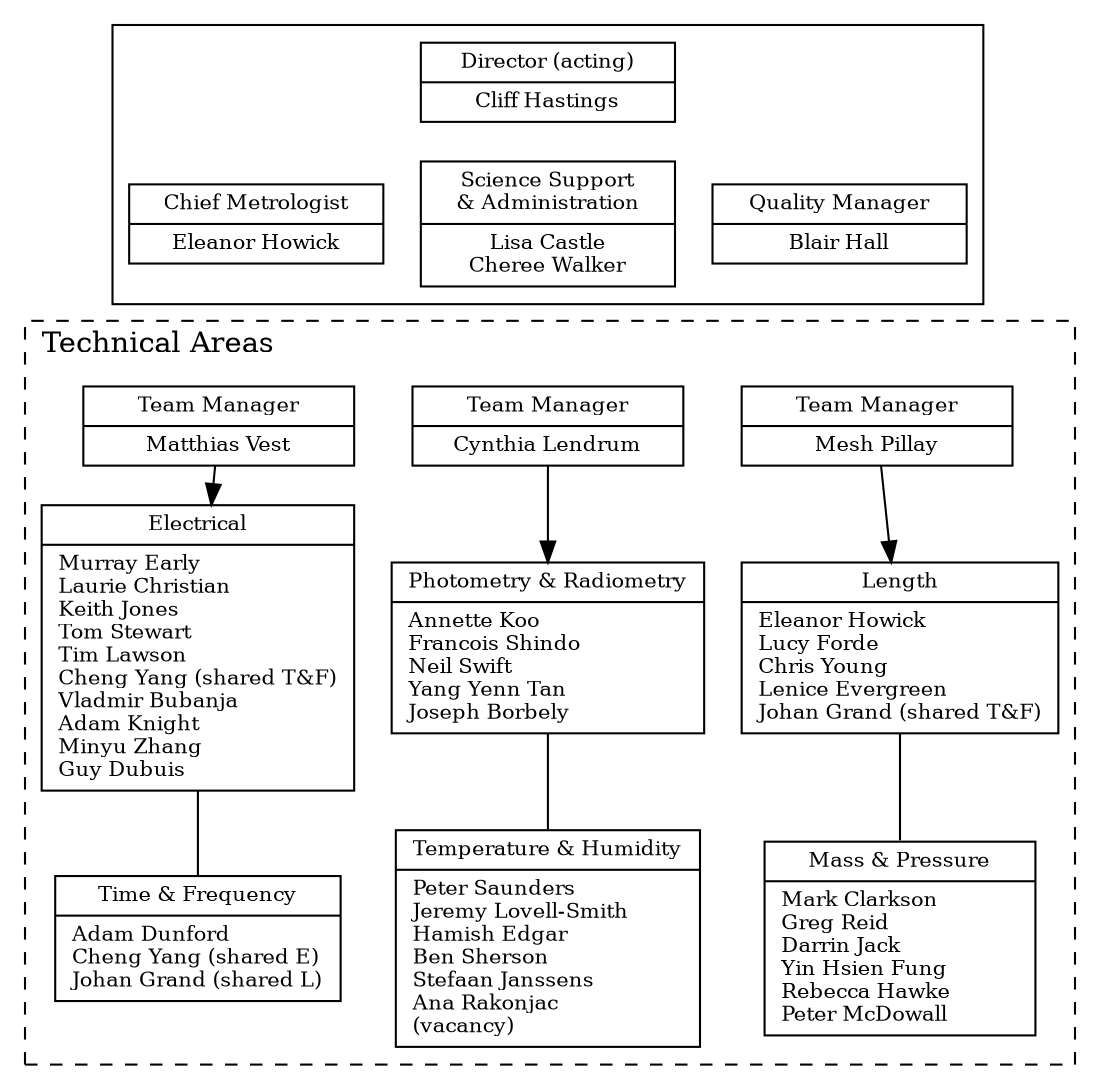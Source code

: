 /*
To create an image for "file.gv":

    > dot -Tpng MSL_org_full.gv -o MSL_org_full.png
    
    or 
    
    > dot -Tpdf MSL_org_full.gv -o MSL_org_full.pdf
    
*/
digraph {
    font=Times;
    subgraph cluster_box {
    
        node [  
                fontsize = 10,
                shape=record, 
                fixedsize=shape     /* Don't want different widths */
                width=1.7           /* inches */ 
        ];
//        style=invis;
        labeljust="l";
        ranksep = 0.7;              /* minimum vertical distance */
        nodesep = "0.1 equally"     /* minimum horizontal distance */
//        label="Administration"; 
            
        // Top row
        B1 [style=invis];
        D [label="{Director (acting)|Cliff Hastings}"];
        B2 [style=invis]; 
        
        {rank=same; B2, D, B1 ; }
        
        // Second row
        QM [label="{Quality Manager|Blair Hall}" ];   
        SSC[label="{Science Support\n& Administration|Lisa Castle\nCheree Walker}" ];    
        CM [label="{Chief Metrologist|Eleanor Howick}" ];
        
        {rank=same; QM, SSC, CM; }

        // Third row
//        MQC [style=invis];
//            label="{Quality Council |" 
//            +   "Annette Koo\l"
//            +   "Tom Stewart\l"
//            +   "Yin Hsien Fung\l"
//            +   "}" 
//        ];

//        B3[ style=invis];
        
//        CM_signatories [ style=invis];
//            label="{Chief Metrologist\nSignatories|" 
//            +   "Blair Hall\l"
//            +   "Jeremy Lovell-Smith\l"
//            +   "Tim Lawson\l"
//            +   "Chris Young\l"
//            +   "}" 
//        ];
        
//        {rank=same; MQC, B3, CM_signatories; }

        B2 -> CM  [style=invis];
        D -> SSC   [style=invis];  
        B1 -> QM [style=invis];
//        B2 -> CM -> CM_signatories [style=invis];
//        D -> SSC -> B3  [style=invis];  
//        B1 -> QM -> MQC  [style=invis];
    }
    
    subgraph cluster_3 { 
        fontsize = 14;
        style="dashed";
        labelstyle=bold;
        labeljust="l";
        label="Technical Areas"; 
        
        node [
            fontsize = 10
            shape = "record"
            fixedsize=shape     /* Don't want different widths */
            width=1.8           /* inches */
        ]; 

        TeamLengthMass[ 
            label="{Team Manager|"
            +   "Mesh Pillay\n"
            +   "}" 
        ];

//        TeamTemperatureLight[ style=invis];
        
        TeamTemperatureLight[ 
            label="{Team Manager|" 
            +   "Cynthia Lendrum\n"
            +   "}" 
        ]; 

        TeamElectricalTime[ 
            label="{Team Manager|"
            +   "Matthias Vest\n"
            +   "}" 
        ];
        
        {rank=same; TeamLengthMass, TeamTemperatureLight, TeamElectricalTime; }

        S_length [label = "{ Length| " 
        +   "Eleanor Howick\l"
        +   "Lucy Forde\l"
        +   "Chris Young\l"
        +   "Lenice Evergreen\l"
        +	"Johan Grand (shared T&F)\l"
        +   "}"
        ];
        
        S_mass_pressure [label = "{ Mass & Pressure| "
        +	"Mark Clarkson\l"
        +	"Greg Reid\l"
        +	"Darrin Jack\l"
        +	"Yin Hsien Fung\l"
        +	"Rebecca Hawke\l" // Sutton-Hawke
        +	"Peter McDowall\l"
        +   "}"
        ];

        S_electrical [label = "{ Electrical| "
        +   "Murray Early\l"
        +	"Laurie Christian\l"
        +	"Keith Jones\l"
        +	"Tom Stewart\l"
        +	"Tim Lawson\l"
        +	"Cheng Yang (shared T&F)\l"
        +	"Vladmir Bubanja\l" 
        +	"Adam Knight\l" 
        +	"Minyu Zhang\l"
        +   "Guy Dubuis\l"
        +   "}"
        ];

        S_photometry_radiometry [label = "{Photometry & Radiometry| "
        +   "Annette Koo\l"
        +	"Francois Shindo\l"
        +	"Neil Swift\l"
        +	"Yang Yenn Tan\l"
        +	"Joseph Borbely\l"
        +   "}"
        ];
        
//        S_chemistry [label = "{ Chemistry| Laly Samuel\l |"
//        +	"(vacancy)\l"
//        +   "}"
//        ];
        
        S_temperature_humidity [label = "{Temperature & Humidity|  "
        +   "Peter Saunders\l"
        +	"Jeremy Lovell-Smith\l"
        +	"Hamish Edgar\l"
        +	"Ben Sherson\l"
        +   "Stefaan Janssens\l"
        +   "Ana Rakonjac\l"
        +   "(vacancy)\l"
        +   "}"
        ];

        S_time_frequency [label = "{Time & Frequency|"
        +	"Adam Dunford\l"
        +	"Cheng Yang (shared E)\l"
        +	"Johan Grand (shared L)\l"
        +   "}"
        ];
        
//        S_rf [label = "{Radio Frequency|"
//        +	"Blair Hall\l"
//        +   "}"
//        ];
                
//        B4 [style=invis];

//        B5 [style=invis];

//        {rank=same; S_mass_pressure, S_rf; }
        
    } 
    CM -> TeamElectricalTime [style=invis];
    SSC -> TeamTemperatureLight [style=invis];
    QM -> TeamLengthMass  [style=invis];
    TeamElectricalTime -> S_electrical ; 
    S_electrical -> S_time_frequency [arrowsize=0] ; 
//    S_electrical -> S_time_frequency ->  S_temperature_humidity; 
//    TeamTemperatureLight
    TeamTemperatureLight -> S_photometry_radiometry ;
    S_photometry_radiometry ->  S_temperature_humidity[arrowsize=0] ;
    TeamLengthMass -> S_length ;
    S_length  ->  S_mass_pressure [arrowsize=0] ;
//    S_length  ->  S_mass_pressure -> S_photometry_radiometry[arrowsize=0] ;
}
